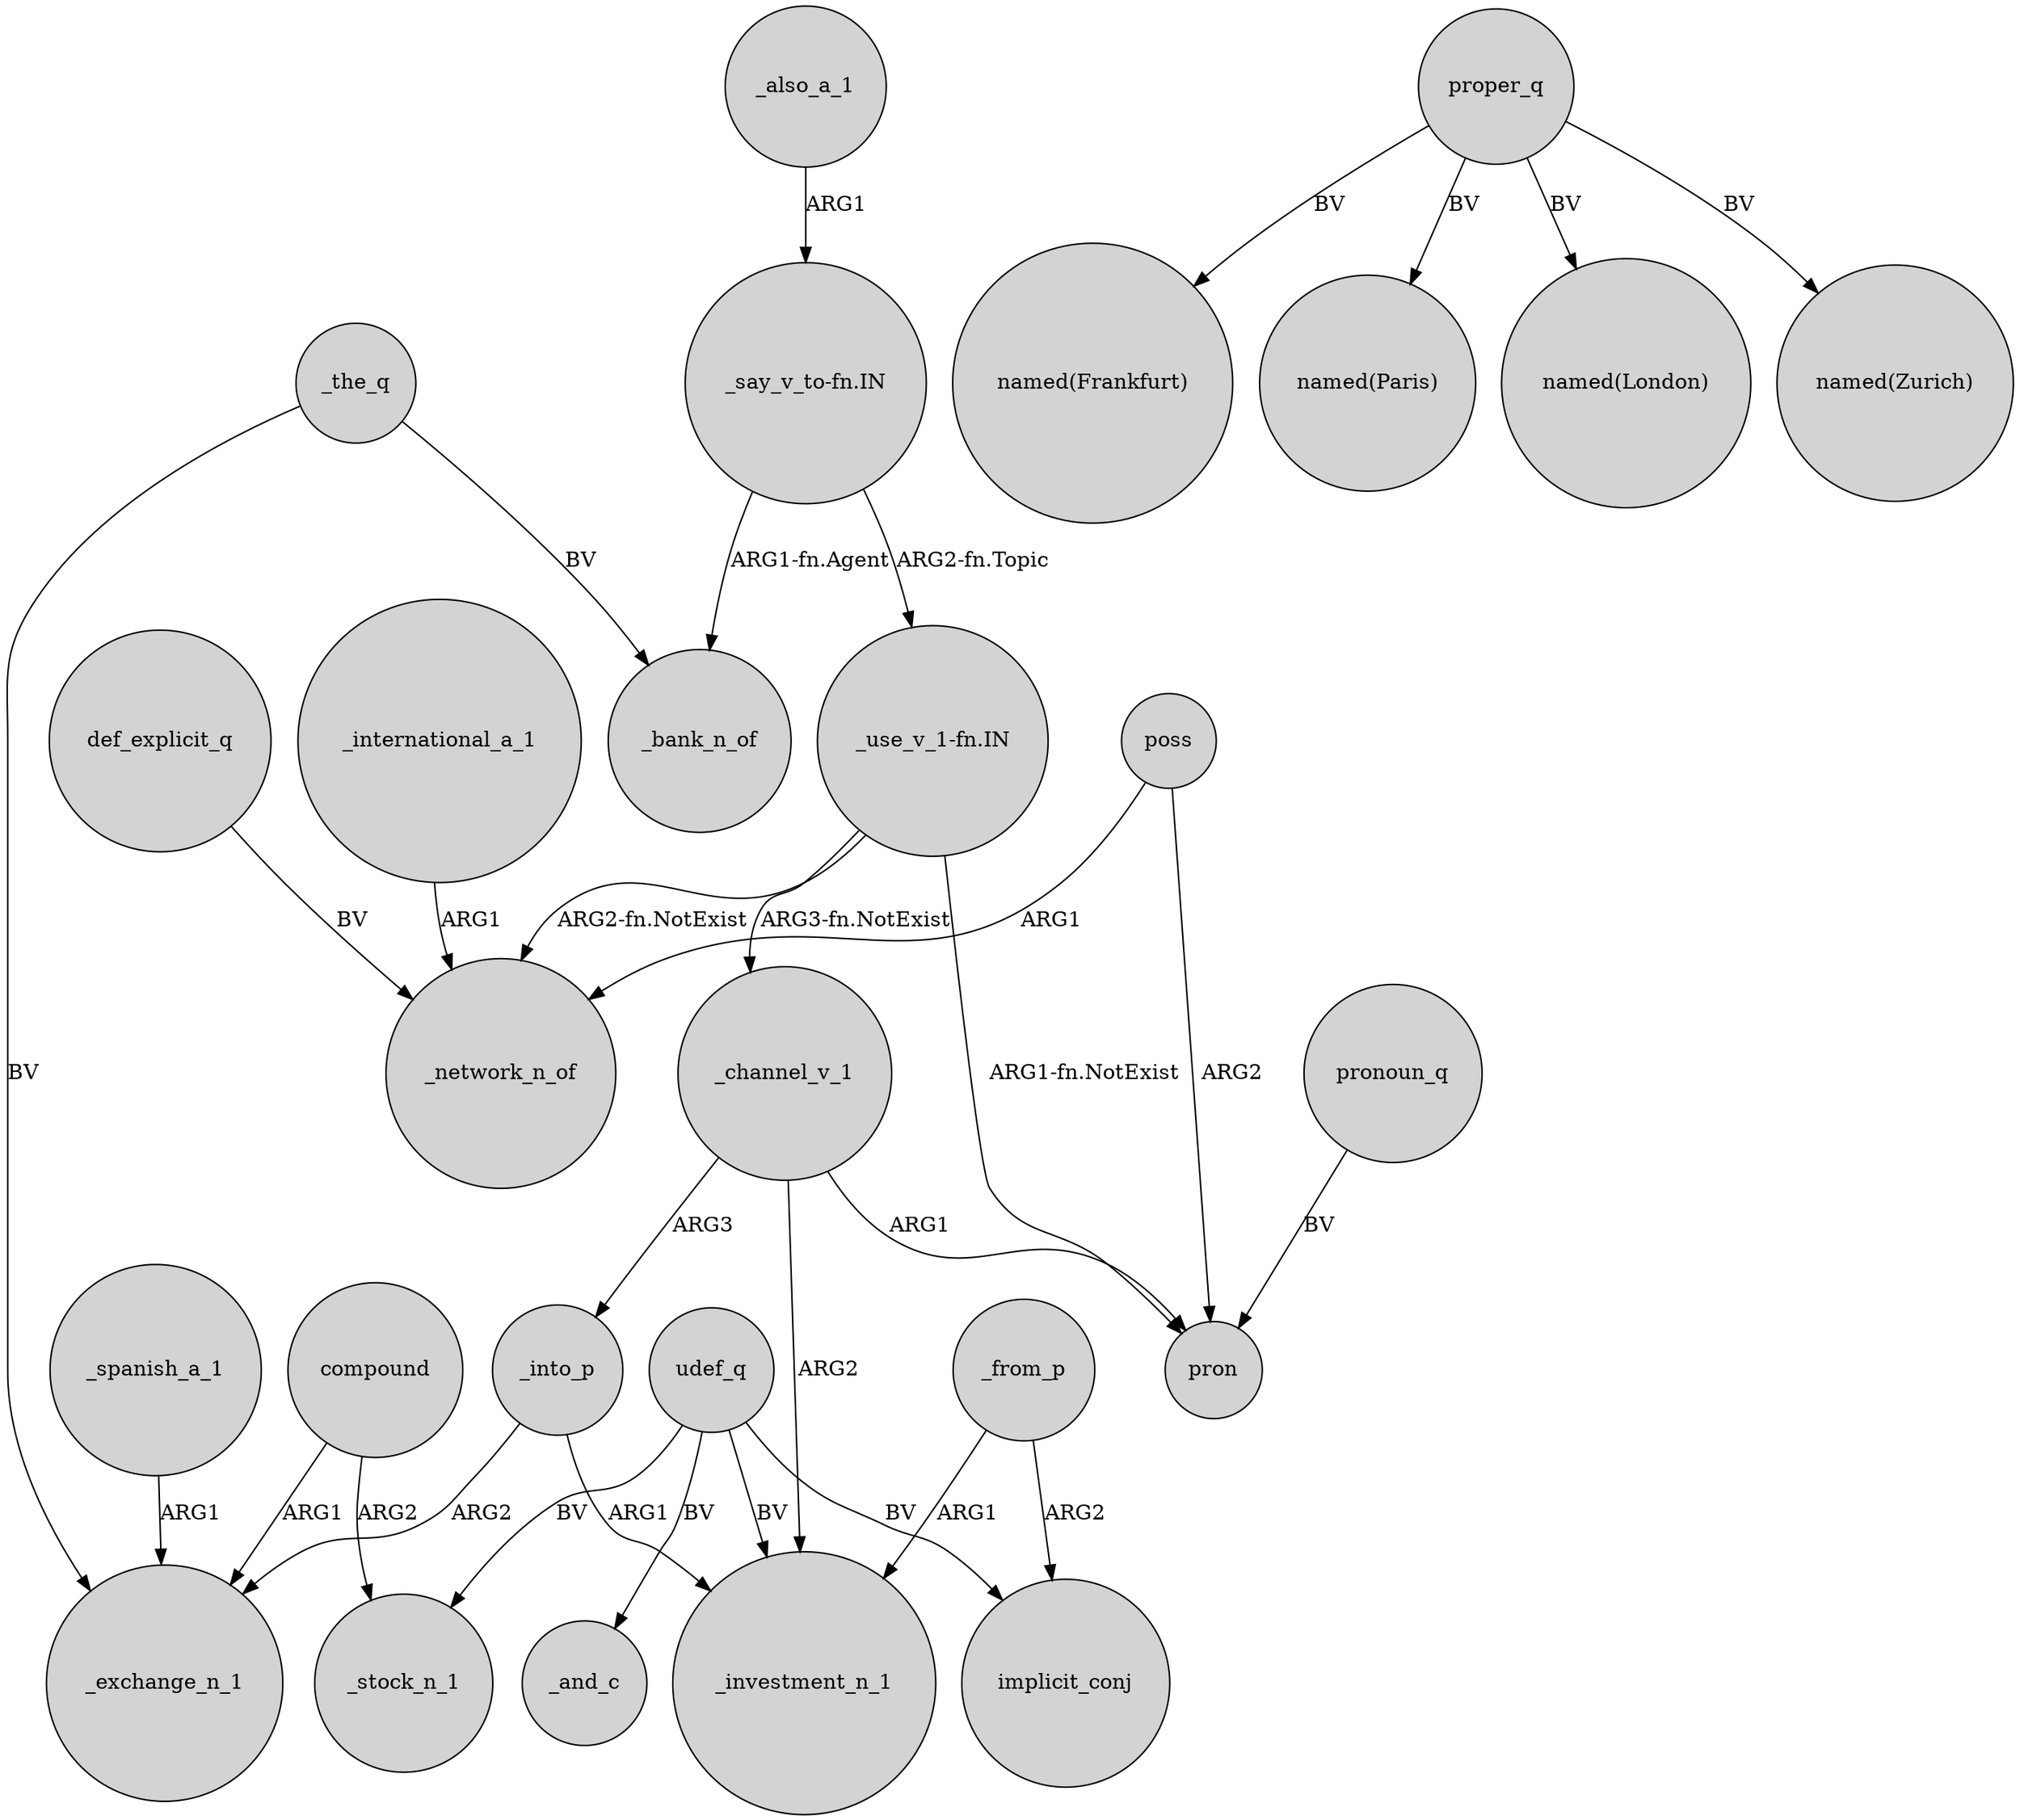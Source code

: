 digraph {
	node [shape=circle style=filled]
	_international_a_1 -> _network_n_of [label=ARG1]
	_also_a_1 -> "_say_v_to-fn.IN" [label=ARG1]
	poss -> pron [label=ARG2]
	_channel_v_1 -> pron [label=ARG1]
	"_use_v_1-fn.IN" -> pron [label="ARG1-fn.NotExist"]
	def_explicit_q -> _network_n_of [label=BV]
	udef_q -> implicit_conj [label=BV]
	_into_p -> _exchange_n_1 [label=ARG2]
	proper_q -> "named(Frankfurt)" [label=BV]
	compound -> _stock_n_1 [label=ARG2]
	pronoun_q -> pron [label=BV]
	_the_q -> _bank_n_of [label=BV]
	udef_q -> _stock_n_1 [label=BV]
	poss -> _network_n_of [label=ARG1]
	_into_p -> _investment_n_1 [label=ARG1]
	compound -> _exchange_n_1 [label=ARG1]
	"_say_v_to-fn.IN" -> "_use_v_1-fn.IN" [label="ARG2-fn.Topic"]
	_from_p -> implicit_conj [label=ARG2]
	proper_q -> "named(Paris)" [label=BV]
	_from_p -> _investment_n_1 [label=ARG1]
	proper_q -> "named(London)" [label=BV]
	_channel_v_1 -> _investment_n_1 [label=ARG2]
	proper_q -> "named(Zurich)" [label=BV]
	_spanish_a_1 -> _exchange_n_1 [label=ARG1]
	udef_q -> _investment_n_1 [label=BV]
	"_say_v_to-fn.IN" -> _bank_n_of [label="ARG1-fn.Agent"]
	"_use_v_1-fn.IN" -> _channel_v_1 [label="ARG3-fn.NotExist"]
	udef_q -> _and_c [label=BV]
	"_use_v_1-fn.IN" -> _network_n_of [label="ARG2-fn.NotExist"]
	_channel_v_1 -> _into_p [label=ARG3]
	_the_q -> _exchange_n_1 [label=BV]
}
